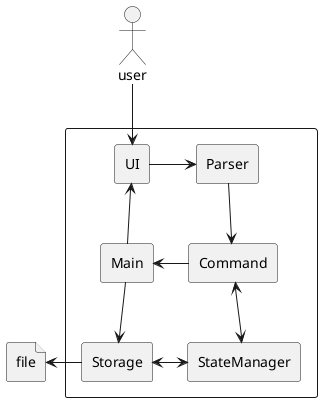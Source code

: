 @startuml
skinparam componentStyle rectangle
actor user
file file
component {
    user -d-> [UI]
    [Main] -up-> [UI]
    [Main] -d-> [Storage]
    [UI] -> [Parser]
    [Parser] -> [Command]
    [Command] -> [Main]
    [Command] <-> [StateManager]
    [Storage] <-> [StateManager]
    [Storage] -l-> file
}
@enduml